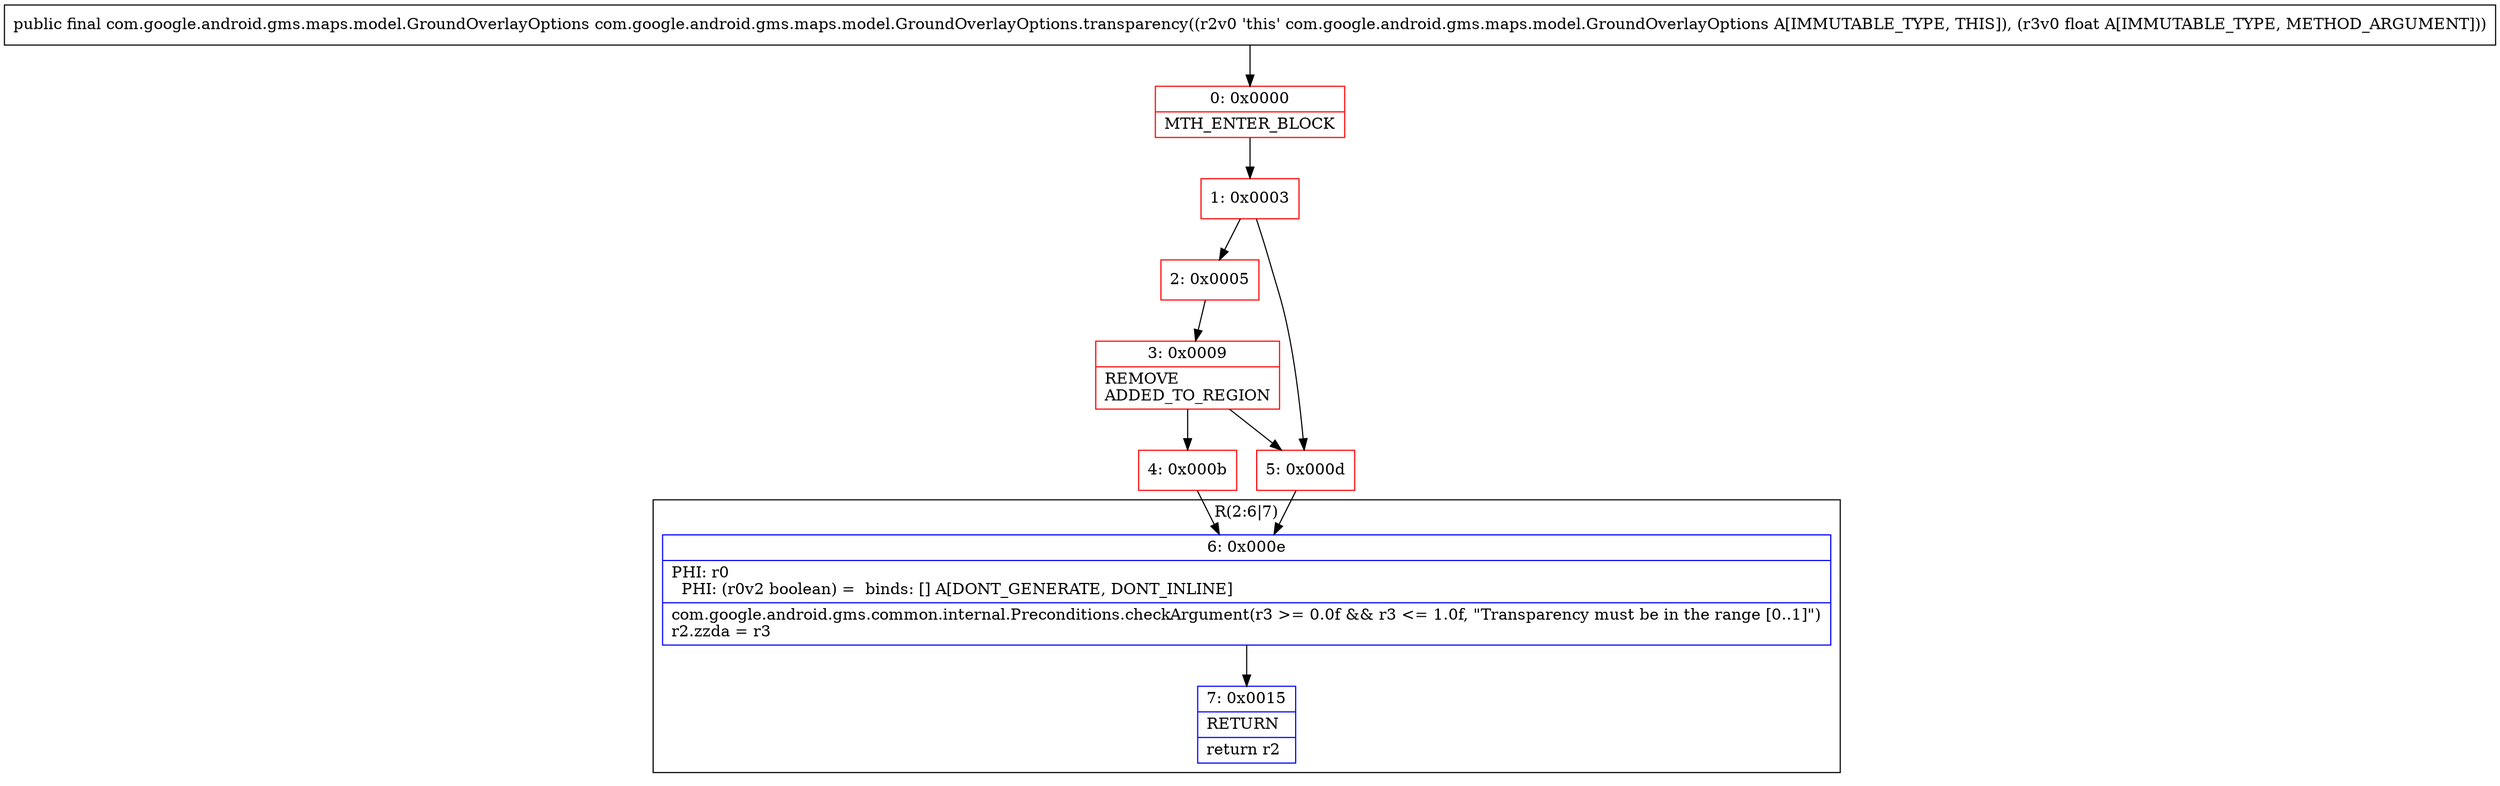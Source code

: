 digraph "CFG forcom.google.android.gms.maps.model.GroundOverlayOptions.transparency(F)Lcom\/google\/android\/gms\/maps\/model\/GroundOverlayOptions;" {
subgraph cluster_Region_657873676 {
label = "R(2:6|7)";
node [shape=record,color=blue];
Node_6 [shape=record,label="{6\:\ 0x000e|PHI: r0 \l  PHI: (r0v2 boolean) =  binds: [] A[DONT_GENERATE, DONT_INLINE]\l|com.google.android.gms.common.internal.Preconditions.checkArgument(r3 \>= 0.0f && r3 \<= 1.0f, \"Transparency must be in the range [0..1]\")\lr2.zzda = r3\l}"];
Node_7 [shape=record,label="{7\:\ 0x0015|RETURN\l|return r2\l}"];
}
Node_0 [shape=record,color=red,label="{0\:\ 0x0000|MTH_ENTER_BLOCK\l}"];
Node_1 [shape=record,color=red,label="{1\:\ 0x0003}"];
Node_2 [shape=record,color=red,label="{2\:\ 0x0005}"];
Node_3 [shape=record,color=red,label="{3\:\ 0x0009|REMOVE\lADDED_TO_REGION\l}"];
Node_4 [shape=record,color=red,label="{4\:\ 0x000b}"];
Node_5 [shape=record,color=red,label="{5\:\ 0x000d}"];
MethodNode[shape=record,label="{public final com.google.android.gms.maps.model.GroundOverlayOptions com.google.android.gms.maps.model.GroundOverlayOptions.transparency((r2v0 'this' com.google.android.gms.maps.model.GroundOverlayOptions A[IMMUTABLE_TYPE, THIS]), (r3v0 float A[IMMUTABLE_TYPE, METHOD_ARGUMENT])) }"];
MethodNode -> Node_0;
Node_6 -> Node_7;
Node_0 -> Node_1;
Node_1 -> Node_2;
Node_1 -> Node_5;
Node_2 -> Node_3;
Node_3 -> Node_4;
Node_3 -> Node_5;
Node_4 -> Node_6;
Node_5 -> Node_6;
}

